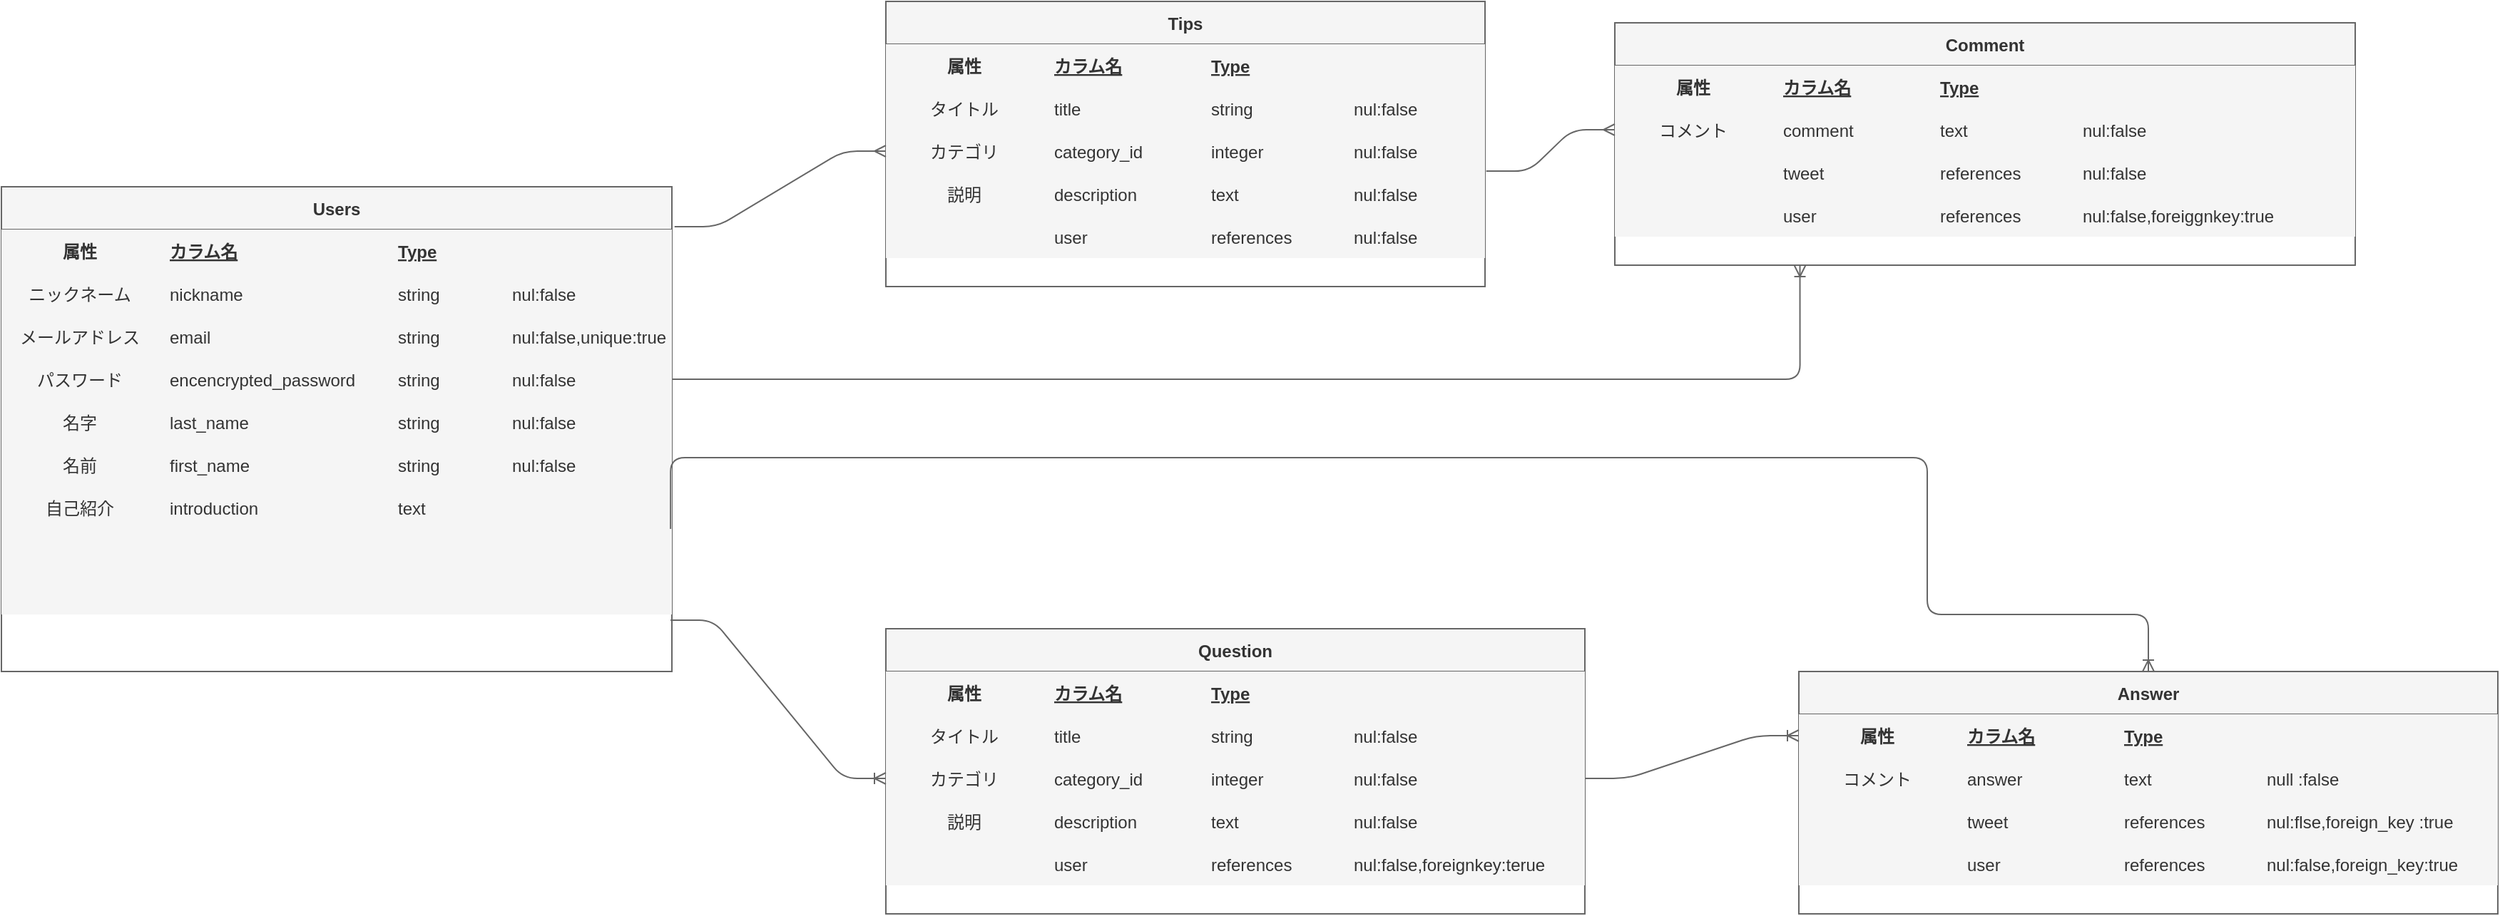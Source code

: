 <mxfile>
    <diagram id="hFUBkZYDd5HjdSjsiQQI" name="ページ1">
        <mxGraphModel dx="728" dy="378" grid="1" gridSize="10" guides="1" tooltips="1" connect="1" arrows="1" fold="1" page="1" pageScale="1" pageWidth="827" pageHeight="1169" background="#FFFFFF" math="0" shadow="0">
            <root>
                <mxCell id="0"/>
                <mxCell id="1" parent="0"/>
                <mxCell id="2" value="Users" style="shape=table;startSize=30;container=1;collapsible=1;childLayout=tableLayout;fixedRows=1;rowLines=0;fontStyle=1;align=center;resizeLast=1;fillColor=#f5f5f5;strokeColor=#666666;fontColor=#333333;" parent="1" vertex="1">
                    <mxGeometry x="110" y="190" width="470" height="340" as="geometry">
                        <mxRectangle x="20" y="60" width="70" height="30" as="alternateBounds"/>
                    </mxGeometry>
                </mxCell>
                <mxCell id="3" value="" style="shape=partialRectangle;collapsible=0;dropTarget=0;pointerEvents=0;fillColor=#f5f5f5;top=0;left=0;bottom=1;right=0;points=[[0,0.5],[1,0.5]];portConstraint=eastwest;strokeColor=#666666;fontColor=#333333;" parent="2" vertex="1">
                    <mxGeometry y="30" width="470" height="30" as="geometry"/>
                </mxCell>
                <mxCell id="4" value="属性" style="shape=partialRectangle;connectable=0;fillColor=#f5f5f5;top=0;left=0;bottom=0;right=0;fontStyle=1;overflow=hidden;strokeColor=#666666;fontColor=#333333;" parent="3" vertex="1">
                    <mxGeometry width="110" height="30" as="geometry"/>
                </mxCell>
                <mxCell id="5" value="カラム名" style="shape=partialRectangle;connectable=0;fillColor=#f5f5f5;top=0;left=0;bottom=0;right=0;align=left;spacingLeft=6;fontStyle=5;overflow=hidden;strokeColor=#666666;fontColor=#333333;" parent="3" vertex="1">
                    <mxGeometry x="110" width="160" height="30" as="geometry"/>
                </mxCell>
                <mxCell id="6" value="Type" style="shape=partialRectangle;connectable=0;fillColor=#f5f5f5;top=0;left=0;bottom=0;right=0;align=left;spacingLeft=6;fontStyle=5;overflow=hidden;strokeColor=#666666;fontColor=#333333;" parent="3" vertex="1">
                    <mxGeometry x="270" width="80" height="30" as="geometry"/>
                </mxCell>
                <mxCell id="130" style="shape=partialRectangle;connectable=0;fillColor=#f5f5f5;top=0;left=0;bottom=0;right=0;align=left;spacingLeft=6;fontStyle=5;overflow=hidden;strokeColor=#666666;fontColor=#333333;" vertex="1" parent="3">
                    <mxGeometry x="350" width="120" height="30" as="geometry"/>
                </mxCell>
                <mxCell id="7" value="" style="shape=partialRectangle;collapsible=0;dropTarget=0;pointerEvents=0;fillColor=#f5f5f5;top=0;left=0;bottom=0;right=0;points=[[0,0.5],[1,0.5]];portConstraint=eastwest;strokeColor=#666666;fontColor=#333333;" parent="2" vertex="1">
                    <mxGeometry y="60" width="470" height="30" as="geometry"/>
                </mxCell>
                <mxCell id="8" value="ニックネーム" style="shape=partialRectangle;connectable=0;fillColor=#f5f5f5;top=0;left=0;bottom=0;right=0;editable=1;overflow=hidden;strokeColor=#666666;fontColor=#333333;" parent="7" vertex="1">
                    <mxGeometry width="110" height="30" as="geometry"/>
                </mxCell>
                <mxCell id="9" value="nickname" style="shape=partialRectangle;connectable=0;fillColor=#f5f5f5;top=0;left=0;bottom=0;right=0;align=left;spacingLeft=6;overflow=hidden;strokeColor=#666666;fontColor=#333333;" parent="7" vertex="1">
                    <mxGeometry x="110" width="160" height="30" as="geometry"/>
                </mxCell>
                <mxCell id="10" value="string" style="shape=partialRectangle;connectable=0;fillColor=#f5f5f5;top=0;left=0;bottom=0;right=0;align=left;spacingLeft=6;overflow=hidden;strokeColor=#666666;fontColor=#333333;" parent="7" vertex="1">
                    <mxGeometry x="270" width="80" height="30" as="geometry"/>
                </mxCell>
                <mxCell id="131" value="nul:false" style="shape=partialRectangle;connectable=0;fillColor=#f5f5f5;top=0;left=0;bottom=0;right=0;align=left;spacingLeft=6;overflow=hidden;strokeColor=#666666;fontColor=#333333;" vertex="1" parent="7">
                    <mxGeometry x="350" width="120" height="30" as="geometry"/>
                </mxCell>
                <mxCell id="11" value="" style="shape=partialRectangle;collapsible=0;dropTarget=0;pointerEvents=0;fillColor=#f5f5f5;top=0;left=0;bottom=0;right=0;points=[[0,0.5],[1,0.5]];portConstraint=eastwest;strokeColor=#666666;fontColor=#333333;" parent="2" vertex="1">
                    <mxGeometry y="90" width="470" height="30" as="geometry"/>
                </mxCell>
                <mxCell id="12" value="メールアドレス" style="shape=partialRectangle;connectable=0;fillColor=#f5f5f5;top=0;left=0;bottom=0;right=0;editable=1;overflow=hidden;strokeColor=#666666;fontColor=#333333;" parent="11" vertex="1">
                    <mxGeometry width="110" height="30" as="geometry"/>
                </mxCell>
                <mxCell id="13" value="email" style="shape=partialRectangle;connectable=0;fillColor=#f5f5f5;top=0;left=0;bottom=0;right=0;align=left;spacingLeft=6;overflow=hidden;strokeColor=#666666;fontColor=#333333;" parent="11" vertex="1">
                    <mxGeometry x="110" width="160" height="30" as="geometry"/>
                </mxCell>
                <mxCell id="14" value="string" style="shape=partialRectangle;connectable=0;fillColor=#f5f5f5;top=0;left=0;bottom=0;right=0;align=left;spacingLeft=6;overflow=hidden;strokeColor=#666666;fontColor=#333333;" parent="11" vertex="1">
                    <mxGeometry x="270" width="80" height="30" as="geometry"/>
                </mxCell>
                <mxCell id="132" value="nul:false,unique:true" style="shape=partialRectangle;connectable=0;fillColor=#f5f5f5;top=0;left=0;bottom=0;right=0;align=left;spacingLeft=6;overflow=hidden;strokeColor=#666666;fontColor=#333333;" vertex="1" parent="11">
                    <mxGeometry x="350" width="120" height="30" as="geometry"/>
                </mxCell>
                <mxCell id="15" value="" style="shape=partialRectangle;collapsible=0;dropTarget=0;pointerEvents=0;fillColor=#f5f5f5;top=0;left=0;bottom=0;right=0;points=[[0,0.5],[1,0.5]];portConstraint=eastwest;strokeColor=#666666;fontColor=#333333;" parent="2" vertex="1">
                    <mxGeometry y="120" width="470" height="30" as="geometry"/>
                </mxCell>
                <mxCell id="16" value="パスワード" style="shape=partialRectangle;connectable=0;fillColor=#f5f5f5;top=0;left=0;bottom=0;right=0;editable=1;overflow=hidden;align=center;verticalAlign=middle;strokeColor=#666666;fontColor=#333333;" parent="15" vertex="1">
                    <mxGeometry width="110" height="30" as="geometry"/>
                </mxCell>
                <mxCell id="17" value="encencrypted_password" style="shape=partialRectangle;connectable=0;fillColor=#f5f5f5;top=0;left=0;bottom=0;right=0;align=left;spacingLeft=6;overflow=hidden;strokeColor=#666666;fontColor=#333333;" parent="15" vertex="1">
                    <mxGeometry x="110" width="160" height="30" as="geometry"/>
                </mxCell>
                <mxCell id="18" value="string" style="shape=partialRectangle;connectable=0;fillColor=#f5f5f5;top=0;left=0;bottom=0;right=0;align=left;spacingLeft=6;overflow=hidden;strokeColor=#666666;fontColor=#333333;" parent="15" vertex="1">
                    <mxGeometry x="270" width="80" height="30" as="geometry"/>
                </mxCell>
                <mxCell id="133" value="nul:false" style="shape=partialRectangle;connectable=0;fillColor=#f5f5f5;top=0;left=0;bottom=0;right=0;align=left;spacingLeft=6;overflow=hidden;strokeColor=#666666;fontColor=#333333;" vertex="1" parent="15">
                    <mxGeometry x="350" width="120" height="30" as="geometry"/>
                </mxCell>
                <mxCell id="19" value="" style="shape=partialRectangle;collapsible=0;dropTarget=0;pointerEvents=0;fillColor=#f5f5f5;top=0;left=0;bottom=0;right=0;points=[[0,0.5],[1,0.5]];portConstraint=eastwest;strokeColor=#666666;fontColor=#333333;" parent="2" vertex="1">
                    <mxGeometry y="150" width="470" height="30" as="geometry"/>
                </mxCell>
                <mxCell id="20" value="名字" style="shape=partialRectangle;connectable=0;fillColor=#f5f5f5;top=0;left=0;bottom=0;right=0;editable=1;overflow=hidden;align=center;verticalAlign=middle;strokeColor=#666666;fontColor=#333333;" parent="19" vertex="1">
                    <mxGeometry width="110" height="30" as="geometry"/>
                </mxCell>
                <mxCell id="21" value="last_name" style="shape=partialRectangle;connectable=0;fillColor=#f5f5f5;top=0;left=0;bottom=0;right=0;align=left;spacingLeft=6;overflow=hidden;strokeColor=#666666;fontColor=#333333;" parent="19" vertex="1">
                    <mxGeometry x="110" width="160" height="30" as="geometry"/>
                </mxCell>
                <mxCell id="22" value="string" style="shape=partialRectangle;connectable=0;fillColor=#f5f5f5;top=0;left=0;bottom=0;right=0;align=left;spacingLeft=6;overflow=hidden;strokeColor=#666666;fontColor=#333333;" parent="19" vertex="1">
                    <mxGeometry x="270" width="80" height="30" as="geometry"/>
                </mxCell>
                <mxCell id="134" value="nul:false" style="shape=partialRectangle;connectable=0;fillColor=#f5f5f5;top=0;left=0;bottom=0;right=0;align=left;spacingLeft=6;overflow=hidden;strokeColor=#666666;fontColor=#333333;" vertex="1" parent="19">
                    <mxGeometry x="350" width="120" height="30" as="geometry"/>
                </mxCell>
                <mxCell id="23" value="" style="shape=partialRectangle;collapsible=0;dropTarget=0;pointerEvents=0;fillColor=#f5f5f5;top=0;left=0;bottom=0;right=0;points=[[0,0.5],[1,0.5]];portConstraint=eastwest;strokeColor=#666666;fontColor=#333333;" parent="2" vertex="1">
                    <mxGeometry y="180" width="470" height="30" as="geometry"/>
                </mxCell>
                <mxCell id="24" value="名前" style="shape=partialRectangle;connectable=0;fillColor=#f5f5f5;top=0;left=0;bottom=0;right=0;editable=1;overflow=hidden;align=center;verticalAlign=middle;strokeColor=#666666;fontColor=#333333;" parent="23" vertex="1">
                    <mxGeometry width="110" height="30" as="geometry"/>
                </mxCell>
                <mxCell id="25" value="first_name" style="shape=partialRectangle;connectable=0;fillColor=#f5f5f5;top=0;left=0;bottom=0;right=0;align=left;spacingLeft=6;overflow=hidden;strokeColor=#666666;fontColor=#333333;" parent="23" vertex="1">
                    <mxGeometry x="110" width="160" height="30" as="geometry"/>
                </mxCell>
                <mxCell id="26" value="string" style="shape=partialRectangle;connectable=0;fillColor=#f5f5f5;top=0;left=0;bottom=0;right=0;align=left;spacingLeft=6;overflow=hidden;strokeColor=#666666;fontColor=#333333;" parent="23" vertex="1">
                    <mxGeometry x="270" width="80" height="30" as="geometry"/>
                </mxCell>
                <mxCell id="135" value="nul:false" style="shape=partialRectangle;connectable=0;fillColor=#f5f5f5;top=0;left=0;bottom=0;right=0;align=left;spacingLeft=6;overflow=hidden;strokeColor=#666666;fontColor=#333333;" vertex="1" parent="23">
                    <mxGeometry x="350" width="120" height="30" as="geometry"/>
                </mxCell>
                <mxCell id="27" value="" style="shape=partialRectangle;collapsible=0;dropTarget=0;pointerEvents=0;fillColor=#f5f5f5;top=0;left=0;bottom=0;right=0;points=[[0,0.5],[1,0.5]];portConstraint=eastwest;strokeColor=#666666;fontColor=#333333;" parent="2" vertex="1">
                    <mxGeometry y="210" width="470" height="30" as="geometry"/>
                </mxCell>
                <mxCell id="28" value="自己紹介" style="shape=partialRectangle;connectable=0;fillColor=#f5f5f5;top=0;left=0;bottom=0;right=0;editable=1;overflow=hidden;align=center;verticalAlign=middle;strokeColor=#666666;fontColor=#333333;" parent="27" vertex="1">
                    <mxGeometry width="110" height="30" as="geometry"/>
                </mxCell>
                <mxCell id="29" value="introduction" style="shape=partialRectangle;connectable=0;fillColor=#f5f5f5;top=0;left=0;bottom=0;right=0;align=left;spacingLeft=6;overflow=hidden;strokeColor=#666666;fontColor=#333333;" parent="27" vertex="1">
                    <mxGeometry x="110" width="160" height="30" as="geometry"/>
                </mxCell>
                <mxCell id="30" value="text" style="shape=partialRectangle;connectable=0;fillColor=#f5f5f5;top=0;left=0;bottom=0;right=0;align=left;spacingLeft=6;overflow=hidden;strokeColor=#666666;fontColor=#333333;" parent="27" vertex="1">
                    <mxGeometry x="270" width="80" height="30" as="geometry"/>
                </mxCell>
                <mxCell id="136" value="" style="shape=partialRectangle;connectable=0;fillColor=#f5f5f5;top=0;left=0;bottom=0;right=0;align=left;spacingLeft=6;overflow=hidden;strokeColor=#666666;fontColor=#333333;" vertex="1" parent="27">
                    <mxGeometry x="350" width="120" height="30" as="geometry"/>
                </mxCell>
                <mxCell id="31" value="" style="shape=partialRectangle;collapsible=0;dropTarget=0;pointerEvents=0;fillColor=#f5f5f5;top=0;left=0;bottom=0;right=0;points=[[0,0.5],[1,0.5]];portConstraint=eastwest;strokeColor=#666666;fontColor=#333333;" parent="2" vertex="1">
                    <mxGeometry y="240" width="470" height="30" as="geometry"/>
                </mxCell>
                <mxCell id="32" value="" style="shape=partialRectangle;connectable=0;fillColor=#f5f5f5;top=0;left=0;bottom=0;right=0;editable=1;overflow=hidden;align=center;verticalAlign=middle;strokeColor=#666666;fontColor=#333333;" parent="31" vertex="1">
                    <mxGeometry width="110" height="30" as="geometry"/>
                </mxCell>
                <mxCell id="33" value="" style="shape=partialRectangle;connectable=0;fillColor=#f5f5f5;top=0;left=0;bottom=0;right=0;align=left;spacingLeft=6;overflow=hidden;strokeColor=#666666;fontColor=#333333;" parent="31" vertex="1">
                    <mxGeometry x="110" width="160" height="30" as="geometry"/>
                </mxCell>
                <mxCell id="34" value="" style="shape=partialRectangle;connectable=0;fillColor=#f5f5f5;top=0;left=0;bottom=0;right=0;align=left;spacingLeft=6;overflow=hidden;strokeColor=#666666;fontColor=#333333;" parent="31" vertex="1">
                    <mxGeometry x="270" width="80" height="30" as="geometry"/>
                </mxCell>
                <mxCell id="137" style="shape=partialRectangle;connectable=0;fillColor=#f5f5f5;top=0;left=0;bottom=0;right=0;align=left;spacingLeft=6;overflow=hidden;strokeColor=#666666;fontColor=#333333;" vertex="1" parent="31">
                    <mxGeometry x="350" width="120" height="30" as="geometry"/>
                </mxCell>
                <mxCell id="35" value="" style="shape=partialRectangle;collapsible=0;dropTarget=0;pointerEvents=0;fillColor=#f5f5f5;top=0;left=0;bottom=0;right=0;points=[[0,0.5],[1,0.5]];portConstraint=eastwest;strokeColor=#666666;fontColor=#333333;" parent="2" vertex="1">
                    <mxGeometry y="270" width="470" height="30" as="geometry"/>
                </mxCell>
                <mxCell id="36" value="" style="shape=partialRectangle;connectable=0;fillColor=#f5f5f5;top=0;left=0;bottom=0;right=0;editable=1;overflow=hidden;align=center;verticalAlign=middle;strokeColor=#666666;fontColor=#333333;" parent="35" vertex="1">
                    <mxGeometry width="110" height="30" as="geometry"/>
                </mxCell>
                <mxCell id="37" value="" style="shape=partialRectangle;connectable=0;fillColor=#f5f5f5;top=0;left=0;bottom=0;right=0;align=left;spacingLeft=6;overflow=hidden;strokeColor=#666666;fontColor=#333333;" parent="35" vertex="1">
                    <mxGeometry x="110" width="160" height="30" as="geometry"/>
                </mxCell>
                <mxCell id="38" value="" style="shape=partialRectangle;connectable=0;fillColor=#f5f5f5;top=0;left=0;bottom=0;right=0;align=left;spacingLeft=6;overflow=hidden;strokeColor=#666666;fontColor=#333333;" parent="35" vertex="1">
                    <mxGeometry x="270" width="80" height="30" as="geometry"/>
                </mxCell>
                <mxCell id="138" style="shape=partialRectangle;connectable=0;fillColor=#f5f5f5;top=0;left=0;bottom=0;right=0;align=left;spacingLeft=6;overflow=hidden;strokeColor=#666666;fontColor=#333333;" vertex="1" parent="35">
                    <mxGeometry x="350" width="120" height="30" as="geometry"/>
                </mxCell>
                <mxCell id="40" value="Tips" style="shape=table;startSize=30;container=1;collapsible=1;childLayout=tableLayout;fixedRows=1;rowLines=0;fontStyle=1;align=center;resizeLast=1;fillColor=#f5f5f5;strokeColor=#666666;fontColor=#333333;swimlaneFillColor=none;" parent="1" vertex="1">
                    <mxGeometry x="730" y="60" width="420" height="200" as="geometry">
                        <mxRectangle x="330" y="50" width="70" height="30" as="alternateBounds"/>
                    </mxGeometry>
                </mxCell>
                <mxCell id="41" value="" style="shape=partialRectangle;collapsible=0;dropTarget=0;pointerEvents=0;fillColor=#f5f5f5;top=0;left=0;bottom=1;right=0;points=[[0,0.5],[1,0.5]];portConstraint=eastwest;strokeColor=#666666;fontColor=#333333;" parent="40" vertex="1">
                    <mxGeometry y="30" width="420" height="30" as="geometry"/>
                </mxCell>
                <mxCell id="42" value="属性" style="shape=partialRectangle;connectable=0;fillColor=#f5f5f5;top=0;left=0;bottom=0;right=0;fontStyle=1;overflow=hidden;strokeColor=#666666;fontColor=#333333;" parent="41" vertex="1">
                    <mxGeometry width="110" height="30" as="geometry"/>
                </mxCell>
                <mxCell id="43" value="カラム名" style="shape=partialRectangle;connectable=0;fillColor=#f5f5f5;top=0;left=0;bottom=0;right=0;align=left;spacingLeft=6;fontStyle=5;overflow=hidden;strokeColor=#666666;fontColor=#333333;" parent="41" vertex="1">
                    <mxGeometry x="110" width="110" height="30" as="geometry"/>
                </mxCell>
                <mxCell id="44" value="Type" style="shape=partialRectangle;connectable=0;fillColor=#f5f5f5;top=0;left=0;bottom=0;right=0;align=left;spacingLeft=6;fontStyle=5;overflow=hidden;strokeColor=#666666;fontColor=#333333;" parent="41" vertex="1">
                    <mxGeometry x="220" width="100" height="30" as="geometry"/>
                </mxCell>
                <mxCell id="139" style="shape=partialRectangle;connectable=0;fillColor=#f5f5f5;top=0;left=0;bottom=0;right=0;align=left;spacingLeft=6;fontStyle=5;overflow=hidden;strokeColor=#666666;fontColor=#333333;" vertex="1" parent="41">
                    <mxGeometry x="320" width="100" height="30" as="geometry"/>
                </mxCell>
                <mxCell id="45" value="" style="shape=partialRectangle;collapsible=0;dropTarget=0;pointerEvents=0;fillColor=#f5f5f5;top=0;left=0;bottom=0;right=0;points=[[0,0.5],[1,0.5]];portConstraint=eastwest;strokeColor=#666666;fontColor=#333333;" parent="40" vertex="1">
                    <mxGeometry y="60" width="420" height="30" as="geometry"/>
                </mxCell>
                <mxCell id="46" value="タイトル" style="shape=partialRectangle;connectable=0;fillColor=#f5f5f5;top=0;left=0;bottom=0;right=0;editable=1;overflow=hidden;strokeColor=#666666;fontColor=#333333;" parent="45" vertex="1">
                    <mxGeometry width="110" height="30" as="geometry"/>
                </mxCell>
                <mxCell id="47" value="title" style="shape=partialRectangle;connectable=0;fillColor=#f5f5f5;top=0;left=0;bottom=0;right=0;align=left;spacingLeft=6;overflow=hidden;strokeColor=#666666;fontColor=#333333;" parent="45" vertex="1">
                    <mxGeometry x="110" width="110" height="30" as="geometry"/>
                </mxCell>
                <mxCell id="48" value="string" style="shape=partialRectangle;connectable=0;fillColor=#f5f5f5;top=0;left=0;bottom=0;right=0;align=left;spacingLeft=6;overflow=hidden;strokeColor=#666666;fontColor=#333333;" parent="45" vertex="1">
                    <mxGeometry x="220" width="100" height="30" as="geometry"/>
                </mxCell>
                <mxCell id="140" value="nul:false" style="shape=partialRectangle;connectable=0;fillColor=#f5f5f5;top=0;left=0;bottom=0;right=0;align=left;spacingLeft=6;overflow=hidden;strokeColor=#666666;fontColor=#333333;" vertex="1" parent="45">
                    <mxGeometry x="320" width="100" height="30" as="geometry"/>
                </mxCell>
                <mxCell id="49" value="" style="shape=partialRectangle;collapsible=0;dropTarget=0;pointerEvents=0;fillColor=#f5f5f5;top=0;left=0;bottom=0;right=0;points=[[0,0.5],[1,0.5]];portConstraint=eastwest;strokeColor=#666666;fontColor=#333333;" parent="40" vertex="1">
                    <mxGeometry y="90" width="420" height="30" as="geometry"/>
                </mxCell>
                <mxCell id="50" value="カテゴリ" style="shape=partialRectangle;connectable=0;fillColor=#f5f5f5;top=0;left=0;bottom=0;right=0;editable=1;overflow=hidden;strokeColor=#666666;fontColor=#333333;" parent="49" vertex="1">
                    <mxGeometry width="110" height="30" as="geometry"/>
                </mxCell>
                <mxCell id="51" value="category_id" style="shape=partialRectangle;connectable=0;fillColor=#f5f5f5;top=0;left=0;bottom=0;right=0;align=left;spacingLeft=6;overflow=hidden;strokeColor=#666666;fontColor=#333333;" parent="49" vertex="1">
                    <mxGeometry x="110" width="110" height="30" as="geometry"/>
                </mxCell>
                <mxCell id="52" value="integer" style="shape=partialRectangle;connectable=0;fillColor=#f5f5f5;top=0;left=0;bottom=0;right=0;align=left;spacingLeft=6;overflow=hidden;strokeColor=#666666;fontColor=#333333;" parent="49" vertex="1">
                    <mxGeometry x="220" width="100" height="30" as="geometry"/>
                </mxCell>
                <mxCell id="141" value="nul:false" style="shape=partialRectangle;connectable=0;fillColor=#f5f5f5;top=0;left=0;bottom=0;right=0;align=left;spacingLeft=6;overflow=hidden;strokeColor=#666666;fontColor=#333333;" vertex="1" parent="49">
                    <mxGeometry x="320" width="100" height="30" as="geometry"/>
                </mxCell>
                <mxCell id="73" value="" style="shape=partialRectangle;collapsible=0;dropTarget=0;pointerEvents=0;fillColor=#f5f5f5;top=0;left=0;bottom=0;right=0;points=[[0,0.5],[1,0.5]];portConstraint=eastwest;strokeColor=#666666;fontColor=#333333;" parent="40" vertex="1">
                    <mxGeometry y="120" width="420" height="30" as="geometry"/>
                </mxCell>
                <mxCell id="74" value="説明" style="shape=partialRectangle;connectable=0;fillColor=#f5f5f5;top=0;left=0;bottom=0;right=0;editable=1;overflow=hidden;align=center;verticalAlign=middle;strokeColor=#666666;fontColor=#333333;" parent="73" vertex="1">
                    <mxGeometry width="110" height="30" as="geometry"/>
                </mxCell>
                <mxCell id="75" value="description" style="shape=partialRectangle;connectable=0;fillColor=#f5f5f5;top=0;left=0;bottom=0;right=0;align=left;spacingLeft=6;overflow=hidden;strokeColor=#666666;fontColor=#333333;" parent="73" vertex="1">
                    <mxGeometry x="110" width="110" height="30" as="geometry"/>
                </mxCell>
                <mxCell id="76" value="text" style="shape=partialRectangle;connectable=0;fillColor=#f5f5f5;top=0;left=0;bottom=0;right=0;align=left;spacingLeft=6;overflow=hidden;strokeColor=#666666;fontColor=#333333;" parent="73" vertex="1">
                    <mxGeometry x="220" width="100" height="30" as="geometry"/>
                </mxCell>
                <mxCell id="142" value="nul:false" style="shape=partialRectangle;connectable=0;fillColor=#f5f5f5;top=0;left=0;bottom=0;right=0;align=left;spacingLeft=6;overflow=hidden;strokeColor=#666666;fontColor=#333333;" vertex="1" parent="73">
                    <mxGeometry x="320" width="100" height="30" as="geometry"/>
                </mxCell>
                <mxCell id="77" value="" style="shape=partialRectangle;collapsible=0;dropTarget=0;pointerEvents=0;fillColor=#f5f5f5;top=0;left=0;bottom=0;right=0;points=[[0,0.5],[1,0.5]];portConstraint=eastwest;strokeColor=#666666;fontColor=#333333;" parent="40" vertex="1">
                    <mxGeometry y="150" width="420" height="30" as="geometry"/>
                </mxCell>
                <mxCell id="78" value="" style="shape=partialRectangle;connectable=0;fillColor=#f5f5f5;top=0;left=0;bottom=0;right=0;editable=1;overflow=hidden;align=center;verticalAlign=middle;strokeColor=#666666;fontColor=#333333;" parent="77" vertex="1">
                    <mxGeometry width="110" height="30" as="geometry"/>
                </mxCell>
                <mxCell id="79" value="user" style="shape=partialRectangle;connectable=0;fillColor=#f5f5f5;top=0;left=0;bottom=0;right=0;align=left;spacingLeft=6;overflow=hidden;strokeColor=#666666;fontColor=#333333;" parent="77" vertex="1">
                    <mxGeometry x="110" width="110" height="30" as="geometry"/>
                </mxCell>
                <mxCell id="80" value="references" style="shape=partialRectangle;connectable=0;fillColor=#f5f5f5;top=0;left=0;bottom=0;right=0;align=left;spacingLeft=6;overflow=hidden;strokeColor=#666666;fontColor=#333333;" parent="77" vertex="1">
                    <mxGeometry x="220" width="100" height="30" as="geometry"/>
                </mxCell>
                <mxCell id="143" value="nul:false" style="shape=partialRectangle;connectable=0;fillColor=#f5f5f5;top=0;left=0;bottom=0;right=0;align=left;spacingLeft=6;overflow=hidden;strokeColor=#666666;fontColor=#333333;" vertex="1" parent="77">
                    <mxGeometry x="320" width="100" height="30" as="geometry"/>
                </mxCell>
                <mxCell id="81" value="Question" style="shape=table;startSize=30;container=1;collapsible=1;childLayout=tableLayout;fixedRows=1;rowLines=0;fontStyle=1;align=center;resizeLast=1;fillColor=#f5f5f5;strokeColor=#666666;fontColor=#333333;" vertex="1" parent="1">
                    <mxGeometry x="730" y="500" width="490" height="200" as="geometry">
                        <mxRectangle x="330" y="50" width="70" height="30" as="alternateBounds"/>
                    </mxGeometry>
                </mxCell>
                <mxCell id="82" value="" style="shape=partialRectangle;collapsible=0;dropTarget=0;pointerEvents=0;fillColor=#f5f5f5;top=0;left=0;bottom=1;right=0;points=[[0,0.5],[1,0.5]];portConstraint=eastwest;strokeColor=#666666;fontColor=#333333;" vertex="1" parent="81">
                    <mxGeometry y="30" width="490" height="30" as="geometry"/>
                </mxCell>
                <mxCell id="83" value="属性" style="shape=partialRectangle;connectable=0;fillColor=#f5f5f5;top=0;left=0;bottom=0;right=0;fontStyle=1;overflow=hidden;strokeColor=#666666;fontColor=#333333;" vertex="1" parent="82">
                    <mxGeometry width="110" height="30" as="geometry"/>
                </mxCell>
                <mxCell id="84" value="カラム名" style="shape=partialRectangle;connectable=0;fillColor=#f5f5f5;top=0;left=0;bottom=0;right=0;align=left;spacingLeft=6;fontStyle=5;overflow=hidden;strokeColor=#666666;fontColor=#333333;" vertex="1" parent="82">
                    <mxGeometry x="110" width="110" height="30" as="geometry"/>
                </mxCell>
                <mxCell id="85" value="Type" style="shape=partialRectangle;connectable=0;fillColor=#f5f5f5;top=0;left=0;bottom=0;right=0;align=left;spacingLeft=6;fontStyle=5;overflow=hidden;strokeColor=#666666;fontColor=#333333;" vertex="1" parent="82">
                    <mxGeometry x="220" width="100" height="30" as="geometry"/>
                </mxCell>
                <mxCell id="144" style="shape=partialRectangle;connectable=0;fillColor=#f5f5f5;top=0;left=0;bottom=0;right=0;align=left;spacingLeft=6;fontStyle=5;overflow=hidden;strokeColor=#666666;fontColor=#333333;" vertex="1" parent="82">
                    <mxGeometry x="320" width="170" height="30" as="geometry"/>
                </mxCell>
                <mxCell id="86" value="" style="shape=partialRectangle;collapsible=0;dropTarget=0;pointerEvents=0;fillColor=#f5f5f5;top=0;left=0;bottom=0;right=0;points=[[0,0.5],[1,0.5]];portConstraint=eastwest;strokeColor=#666666;fontColor=#333333;" vertex="1" parent="81">
                    <mxGeometry y="60" width="490" height="30" as="geometry"/>
                </mxCell>
                <mxCell id="87" value="タイトル" style="shape=partialRectangle;connectable=0;fillColor=#f5f5f5;top=0;left=0;bottom=0;right=0;editable=1;overflow=hidden;strokeColor=#666666;fontColor=#333333;" vertex="1" parent="86">
                    <mxGeometry width="110" height="30" as="geometry"/>
                </mxCell>
                <mxCell id="88" value="title" style="shape=partialRectangle;connectable=0;fillColor=#f5f5f5;top=0;left=0;bottom=0;right=0;align=left;spacingLeft=6;overflow=hidden;strokeColor=#666666;fontColor=#333333;" vertex="1" parent="86">
                    <mxGeometry x="110" width="110" height="30" as="geometry"/>
                </mxCell>
                <mxCell id="89" value="string" style="shape=partialRectangle;connectable=0;fillColor=#f5f5f5;top=0;left=0;bottom=0;right=0;align=left;spacingLeft=6;overflow=hidden;strokeColor=#666666;fontColor=#333333;" vertex="1" parent="86">
                    <mxGeometry x="220" width="100" height="30" as="geometry"/>
                </mxCell>
                <mxCell id="145" value="nul:false" style="shape=partialRectangle;connectable=0;fillColor=#f5f5f5;top=0;left=0;bottom=0;right=0;align=left;spacingLeft=6;overflow=hidden;strokeColor=#666666;fontColor=#333333;" vertex="1" parent="86">
                    <mxGeometry x="320" width="170" height="30" as="geometry"/>
                </mxCell>
                <mxCell id="90" value="" style="shape=partialRectangle;collapsible=0;dropTarget=0;pointerEvents=0;fillColor=#f5f5f5;top=0;left=0;bottom=0;right=0;points=[[0,0.5],[1,0.5]];portConstraint=eastwest;strokeColor=#666666;fontColor=#333333;" vertex="1" parent="81">
                    <mxGeometry y="90" width="490" height="30" as="geometry"/>
                </mxCell>
                <mxCell id="91" value="カテゴリ" style="shape=partialRectangle;connectable=0;fillColor=#f5f5f5;top=0;left=0;bottom=0;right=0;editable=1;overflow=hidden;strokeColor=#666666;fontColor=#333333;" vertex="1" parent="90">
                    <mxGeometry width="110" height="30" as="geometry"/>
                </mxCell>
                <mxCell id="92" value="category_id" style="shape=partialRectangle;connectable=0;fillColor=#f5f5f5;top=0;left=0;bottom=0;right=0;align=left;spacingLeft=6;overflow=hidden;strokeColor=#666666;fontColor=#333333;" vertex="1" parent="90">
                    <mxGeometry x="110" width="110" height="30" as="geometry"/>
                </mxCell>
                <mxCell id="93" value="integer" style="shape=partialRectangle;connectable=0;fillColor=#f5f5f5;top=0;left=0;bottom=0;right=0;align=left;spacingLeft=6;overflow=hidden;strokeColor=#666666;fontColor=#333333;" vertex="1" parent="90">
                    <mxGeometry x="220" width="100" height="30" as="geometry"/>
                </mxCell>
                <mxCell id="146" value="nul:false" style="shape=partialRectangle;connectable=0;fillColor=#f5f5f5;top=0;left=0;bottom=0;right=0;align=left;spacingLeft=6;overflow=hidden;strokeColor=#666666;fontColor=#333333;" vertex="1" parent="90">
                    <mxGeometry x="320" width="170" height="30" as="geometry"/>
                </mxCell>
                <mxCell id="94" value="" style="shape=partialRectangle;collapsible=0;dropTarget=0;pointerEvents=0;fillColor=#f5f5f5;top=0;left=0;bottom=0;right=0;points=[[0,0.5],[1,0.5]];portConstraint=eastwest;strokeColor=#666666;fontColor=#333333;" vertex="1" parent="81">
                    <mxGeometry y="120" width="490" height="30" as="geometry"/>
                </mxCell>
                <mxCell id="95" value="説明" style="shape=partialRectangle;connectable=0;fillColor=#f5f5f5;top=0;left=0;bottom=0;right=0;editable=1;overflow=hidden;align=center;verticalAlign=middle;strokeColor=#666666;fontColor=#333333;" vertex="1" parent="94">
                    <mxGeometry width="110" height="30" as="geometry"/>
                </mxCell>
                <mxCell id="96" value="description" style="shape=partialRectangle;connectable=0;fillColor=#f5f5f5;top=0;left=0;bottom=0;right=0;align=left;spacingLeft=6;overflow=hidden;strokeColor=#666666;fontColor=#333333;" vertex="1" parent="94">
                    <mxGeometry x="110" width="110" height="30" as="geometry"/>
                </mxCell>
                <mxCell id="97" value="text" style="shape=partialRectangle;connectable=0;fillColor=#f5f5f5;top=0;left=0;bottom=0;right=0;align=left;spacingLeft=6;overflow=hidden;strokeColor=#666666;fontColor=#333333;" vertex="1" parent="94">
                    <mxGeometry x="220" width="100" height="30" as="geometry"/>
                </mxCell>
                <mxCell id="147" value="nul:false" style="shape=partialRectangle;connectable=0;fillColor=#f5f5f5;top=0;left=0;bottom=0;right=0;align=left;spacingLeft=6;overflow=hidden;strokeColor=#666666;fontColor=#333333;" vertex="1" parent="94">
                    <mxGeometry x="320" width="170" height="30" as="geometry"/>
                </mxCell>
                <mxCell id="98" value="" style="shape=partialRectangle;collapsible=0;dropTarget=0;pointerEvents=0;fillColor=#f5f5f5;top=0;left=0;bottom=0;right=0;points=[[0,0.5],[1,0.5]];portConstraint=eastwest;strokeColor=#666666;fontColor=#333333;" vertex="1" parent="81">
                    <mxGeometry y="150" width="490" height="30" as="geometry"/>
                </mxCell>
                <mxCell id="99" value="" style="shape=partialRectangle;connectable=0;fillColor=#f5f5f5;top=0;left=0;bottom=0;right=0;editable=1;overflow=hidden;align=center;verticalAlign=middle;strokeColor=#666666;fontColor=#333333;" vertex="1" parent="98">
                    <mxGeometry width="110" height="30" as="geometry"/>
                </mxCell>
                <mxCell id="100" value="user" style="shape=partialRectangle;connectable=0;fillColor=#f5f5f5;top=0;left=0;bottom=0;right=0;align=left;spacingLeft=6;overflow=hidden;strokeColor=#666666;fontColor=#333333;" vertex="1" parent="98">
                    <mxGeometry x="110" width="110" height="30" as="geometry"/>
                </mxCell>
                <mxCell id="101" value="references" style="shape=partialRectangle;connectable=0;fillColor=#f5f5f5;top=0;left=0;bottom=0;right=0;align=left;spacingLeft=6;overflow=hidden;strokeColor=#666666;fontColor=#333333;" vertex="1" parent="98">
                    <mxGeometry x="220" width="100" height="30" as="geometry"/>
                </mxCell>
                <mxCell id="148" value="nul:false,foreignkey:terue" style="shape=partialRectangle;connectable=0;fillColor=#f5f5f5;top=0;left=0;bottom=0;right=0;align=left;spacingLeft=6;overflow=hidden;strokeColor=#666666;fontColor=#333333;" vertex="1" parent="98">
                    <mxGeometry x="320" width="170" height="30" as="geometry"/>
                </mxCell>
                <mxCell id="102" value="Comment" style="shape=table;startSize=30;container=1;collapsible=1;childLayout=tableLayout;fixedRows=1;rowLines=0;fontStyle=1;align=center;resizeLast=1;fillColor=#f5f5f5;strokeColor=#666666;fontColor=#333333;" vertex="1" parent="1">
                    <mxGeometry x="1241" y="75" width="519" height="170" as="geometry">
                        <mxRectangle x="330" y="50" width="70" height="30" as="alternateBounds"/>
                    </mxGeometry>
                </mxCell>
                <mxCell id="103" value="" style="shape=partialRectangle;collapsible=0;dropTarget=0;pointerEvents=0;fillColor=#f5f5f5;top=0;left=0;bottom=1;right=0;points=[[0,0.5],[1,0.5]];portConstraint=eastwest;strokeColor=#666666;fontColor=#333333;" vertex="1" parent="102">
                    <mxGeometry y="30" width="519" height="30" as="geometry"/>
                </mxCell>
                <mxCell id="104" value="属性" style="shape=partialRectangle;connectable=0;fillColor=#f5f5f5;top=0;left=0;bottom=0;right=0;fontStyle=1;overflow=hidden;strokeColor=#666666;fontColor=#333333;" vertex="1" parent="103">
                    <mxGeometry width="110" height="30" as="geometry"/>
                </mxCell>
                <mxCell id="105" value="カラム名" style="shape=partialRectangle;connectable=0;fillColor=#f5f5f5;top=0;left=0;bottom=0;right=0;align=left;spacingLeft=6;fontStyle=5;overflow=hidden;strokeColor=#666666;fontColor=#333333;" vertex="1" parent="103">
                    <mxGeometry x="110" width="110" height="30" as="geometry"/>
                </mxCell>
                <mxCell id="106" value="Type" style="shape=partialRectangle;connectable=0;fillColor=#f5f5f5;top=0;left=0;bottom=0;right=0;align=left;spacingLeft=6;fontStyle=5;overflow=hidden;strokeColor=#666666;fontColor=#333333;" vertex="1" parent="103">
                    <mxGeometry x="220" width="100" height="30" as="geometry"/>
                </mxCell>
                <mxCell id="149" style="shape=partialRectangle;connectable=0;fillColor=#f5f5f5;top=0;left=0;bottom=0;right=0;align=left;spacingLeft=6;fontStyle=5;overflow=hidden;strokeColor=#666666;fontColor=#333333;" vertex="1" parent="103">
                    <mxGeometry x="320" width="199" height="30" as="geometry"/>
                </mxCell>
                <mxCell id="107" value="" style="shape=partialRectangle;collapsible=0;dropTarget=0;pointerEvents=0;fillColor=#f5f5f5;top=0;left=0;bottom=0;right=0;points=[[0,0.5],[1,0.5]];portConstraint=eastwest;strokeColor=#666666;fontColor=#333333;" vertex="1" parent="102">
                    <mxGeometry y="60" width="519" height="30" as="geometry"/>
                </mxCell>
                <mxCell id="108" value="コメント" style="shape=partialRectangle;connectable=0;fillColor=#f5f5f5;top=0;left=0;bottom=0;right=0;editable=1;overflow=hidden;strokeColor=#666666;fontColor=#333333;" vertex="1" parent="107">
                    <mxGeometry width="110" height="30" as="geometry"/>
                </mxCell>
                <mxCell id="109" value="comment" style="shape=partialRectangle;connectable=0;fillColor=#f5f5f5;top=0;left=0;bottom=0;right=0;align=left;spacingLeft=6;overflow=hidden;strokeColor=#666666;fontColor=#333333;" vertex="1" parent="107">
                    <mxGeometry x="110" width="110" height="30" as="geometry"/>
                </mxCell>
                <mxCell id="110" value="text" style="shape=partialRectangle;connectable=0;fillColor=#f5f5f5;top=0;left=0;bottom=0;right=0;align=left;spacingLeft=6;overflow=hidden;strokeColor=#666666;fontColor=#333333;" vertex="1" parent="107">
                    <mxGeometry x="220" width="100" height="30" as="geometry"/>
                </mxCell>
                <mxCell id="150" value="nul:false" style="shape=partialRectangle;connectable=0;fillColor=#f5f5f5;top=0;left=0;bottom=0;right=0;align=left;spacingLeft=6;overflow=hidden;strokeColor=#666666;fontColor=#333333;" vertex="1" parent="107">
                    <mxGeometry x="320" width="199" height="30" as="geometry"/>
                </mxCell>
                <mxCell id="111" value="" style="shape=partialRectangle;collapsible=0;dropTarget=0;pointerEvents=0;fillColor=#f5f5f5;top=0;left=0;bottom=0;right=0;points=[[0,0.5],[1,0.5]];portConstraint=eastwest;strokeColor=#666666;fontColor=#333333;" vertex="1" parent="102">
                    <mxGeometry y="90" width="519" height="30" as="geometry"/>
                </mxCell>
                <mxCell id="112" value="" style="shape=partialRectangle;connectable=0;fillColor=#f5f5f5;top=0;left=0;bottom=0;right=0;editable=1;overflow=hidden;strokeColor=#666666;fontColor=#333333;" vertex="1" parent="111">
                    <mxGeometry width="110" height="30" as="geometry"/>
                </mxCell>
                <mxCell id="113" value="tweet" style="shape=partialRectangle;connectable=0;fillColor=#f5f5f5;top=0;left=0;bottom=0;right=0;align=left;spacingLeft=6;overflow=hidden;strokeColor=#666666;fontColor=#333333;" vertex="1" parent="111">
                    <mxGeometry x="110" width="110" height="30" as="geometry"/>
                </mxCell>
                <mxCell id="114" value="references" style="shape=partialRectangle;connectable=0;fillColor=#f5f5f5;top=0;left=0;bottom=0;right=0;align=left;spacingLeft=6;overflow=hidden;strokeColor=#666666;fontColor=#333333;" vertex="1" parent="111">
                    <mxGeometry x="220" width="100" height="30" as="geometry"/>
                </mxCell>
                <mxCell id="151" value="nul:false" style="shape=partialRectangle;connectable=0;fillColor=#f5f5f5;top=0;left=0;bottom=0;right=0;align=left;spacingLeft=6;overflow=hidden;strokeColor=#666666;fontColor=#333333;" vertex="1" parent="111">
                    <mxGeometry x="320" width="199" height="30" as="geometry"/>
                </mxCell>
                <mxCell id="115" value="" style="shape=partialRectangle;collapsible=0;dropTarget=0;pointerEvents=0;fillColor=#f5f5f5;top=0;left=0;bottom=0;right=0;points=[[0,0.5],[1,0.5]];portConstraint=eastwest;strokeColor=#666666;fontColor=#333333;" vertex="1" parent="102">
                    <mxGeometry y="120" width="519" height="30" as="geometry"/>
                </mxCell>
                <mxCell id="116" value="" style="shape=partialRectangle;connectable=0;fillColor=#f5f5f5;top=0;left=0;bottom=0;right=0;editable=1;overflow=hidden;align=center;verticalAlign=middle;strokeColor=#666666;fontColor=#333333;" vertex="1" parent="115">
                    <mxGeometry width="110" height="30" as="geometry"/>
                </mxCell>
                <mxCell id="117" value="user" style="shape=partialRectangle;connectable=0;fillColor=#f5f5f5;top=0;left=0;bottom=0;right=0;align=left;spacingLeft=6;overflow=hidden;strokeColor=#666666;fontColor=#333333;" vertex="1" parent="115">
                    <mxGeometry x="110" width="110" height="30" as="geometry"/>
                </mxCell>
                <mxCell id="118" value="references" style="shape=partialRectangle;connectable=0;fillColor=#f5f5f5;top=0;left=0;bottom=0;right=0;align=left;spacingLeft=6;overflow=hidden;strokeColor=#666666;fontColor=#333333;" vertex="1" parent="115">
                    <mxGeometry x="220" width="100" height="30" as="geometry"/>
                </mxCell>
                <mxCell id="152" value="nul:false,foreiggnkey:true" style="shape=partialRectangle;connectable=0;fillColor=#f5f5f5;top=0;left=0;bottom=0;right=0;align=left;spacingLeft=6;overflow=hidden;strokeColor=#666666;fontColor=#333333;" vertex="1" parent="115">
                    <mxGeometry x="320" width="199" height="30" as="geometry"/>
                </mxCell>
                <mxCell id="123" value="" style="edgeStyle=entityRelationEdgeStyle;fontSize=12;html=1;endArrow=ERmany;exitX=1.002;exitY=-0.033;exitDx=0;exitDy=0;exitPerimeter=0;entryX=0;entryY=0.5;entryDx=0;entryDy=0;labelBackgroundColor=#F1FAEE;strokeColor=#666666;fontColor=#1D3557;fillColor=#f5f5f5;" edge="1" parent="1" source="73" target="107">
                    <mxGeometry width="100" height="100" relative="1" as="geometry">
                        <mxPoint x="1230" y="410" as="sourcePoint"/>
                        <mxPoint x="1330" y="310" as="targetPoint"/>
                    </mxGeometry>
                </mxCell>
                <mxCell id="124" value="" style="edgeStyle=entityRelationEdgeStyle;fontSize=12;html=1;endArrow=ERmany;exitX=1.004;exitY=-0.067;exitDx=0;exitDy=0;exitPerimeter=0;entryX=0;entryY=0.5;entryDx=0;entryDy=0;labelBackgroundColor=#F1FAEE;strokeColor=#666666;fontColor=#1D3557;fillColor=#f5f5f5;" edge="1" parent="1" source="3" target="49">
                    <mxGeometry width="100" height="100" relative="1" as="geometry">
                        <mxPoint x="700" y="340" as="sourcePoint"/>
                        <mxPoint x="800" y="240" as="targetPoint"/>
                    </mxGeometry>
                </mxCell>
                <mxCell id="125" value="" style="edgeStyle=entityRelationEdgeStyle;fontSize=12;html=1;endArrow=ERoneToMany;exitX=0.998;exitY=1.133;exitDx=0;exitDy=0;entryX=0;entryY=0.5;entryDx=0;entryDy=0;exitPerimeter=0;labelBackgroundColor=#F1FAEE;strokeColor=#666666;fontColor=#1D3557;fillColor=#f5f5f5;" edge="1" parent="1" source="35" target="90">
                    <mxGeometry width="100" height="100" relative="1" as="geometry">
                        <mxPoint x="700" y="400" as="sourcePoint"/>
                        <mxPoint x="800" y="300" as="targetPoint"/>
                    </mxGeometry>
                </mxCell>
                <mxCell id="153" value="Answer" style="shape=table;startSize=30;container=1;collapsible=1;childLayout=tableLayout;fixedRows=1;rowLines=0;fontStyle=1;align=center;resizeLast=1;strokeColor=#666666;fontColor=#333333;fillColor=#f5f5f5;" vertex="1" parent="1">
                    <mxGeometry x="1370" y="530" width="490" height="170" as="geometry">
                        <mxRectangle x="330" y="50" width="70" height="30" as="alternateBounds"/>
                    </mxGeometry>
                </mxCell>
                <mxCell id="154" value="" style="shape=partialRectangle;collapsible=0;dropTarget=0;pointerEvents=0;fillColor=#f5f5f5;top=0;left=0;bottom=1;right=0;points=[[0,0.5],[1,0.5]];portConstraint=eastwest;strokeColor=#666666;fontColor=#333333;" vertex="1" parent="153">
                    <mxGeometry y="30" width="490" height="30" as="geometry"/>
                </mxCell>
                <mxCell id="155" value="属性" style="shape=partialRectangle;connectable=0;fillColor=#f5f5f5;top=0;left=0;bottom=0;right=0;fontStyle=1;overflow=hidden;strokeColor=#666666;fontColor=#333333;" vertex="1" parent="154">
                    <mxGeometry width="110" height="30" as="geometry"/>
                </mxCell>
                <mxCell id="156" value="カラム名" style="shape=partialRectangle;connectable=0;fillColor=#f5f5f5;top=0;left=0;bottom=0;right=0;align=left;spacingLeft=6;fontStyle=5;overflow=hidden;strokeColor=#666666;fontColor=#333333;" vertex="1" parent="154">
                    <mxGeometry x="110" width="110" height="30" as="geometry"/>
                </mxCell>
                <mxCell id="157" value="Type" style="shape=partialRectangle;connectable=0;fillColor=#f5f5f5;top=0;left=0;bottom=0;right=0;align=left;spacingLeft=6;fontStyle=5;overflow=hidden;strokeColor=#666666;fontColor=#333333;" vertex="1" parent="154">
                    <mxGeometry x="220" width="100" height="30" as="geometry"/>
                </mxCell>
                <mxCell id="158" style="shape=partialRectangle;connectable=0;fillColor=#f5f5f5;top=0;left=0;bottom=0;right=0;align=left;spacingLeft=6;fontStyle=5;overflow=hidden;strokeColor=#666666;fontColor=#333333;" vertex="1" parent="154">
                    <mxGeometry x="320" width="170" height="30" as="geometry"/>
                </mxCell>
                <mxCell id="159" value="" style="shape=partialRectangle;collapsible=0;dropTarget=0;pointerEvents=0;fillColor=#f5f5f5;top=0;left=0;bottom=0;right=0;points=[[0,0.5],[1,0.5]];portConstraint=eastwest;strokeColor=#666666;fontColor=#333333;" vertex="1" parent="153">
                    <mxGeometry y="60" width="490" height="30" as="geometry"/>
                </mxCell>
                <mxCell id="160" value="コメント" style="shape=partialRectangle;connectable=0;fillColor=#f5f5f5;top=0;left=0;bottom=0;right=0;editable=1;overflow=hidden;strokeColor=#666666;fontColor=#333333;" vertex="1" parent="159">
                    <mxGeometry width="110" height="30" as="geometry"/>
                </mxCell>
                <mxCell id="161" value="answer" style="shape=partialRectangle;connectable=0;fillColor=#f5f5f5;top=0;left=0;bottom=0;right=0;align=left;spacingLeft=6;overflow=hidden;strokeColor=#666666;fontColor=#333333;" vertex="1" parent="159">
                    <mxGeometry x="110" width="110" height="30" as="geometry"/>
                </mxCell>
                <mxCell id="162" value="text" style="shape=partialRectangle;connectable=0;fillColor=#f5f5f5;top=0;left=0;bottom=0;right=0;align=left;spacingLeft=6;overflow=hidden;strokeColor=#666666;fontColor=#333333;" vertex="1" parent="159">
                    <mxGeometry x="220" width="100" height="30" as="geometry"/>
                </mxCell>
                <mxCell id="163" value="null :false" style="shape=partialRectangle;connectable=0;fillColor=#f5f5f5;top=0;left=0;bottom=0;right=0;align=left;spacingLeft=6;overflow=hidden;strokeColor=#666666;fontColor=#333333;" vertex="1" parent="159">
                    <mxGeometry x="320" width="170" height="30" as="geometry"/>
                </mxCell>
                <mxCell id="164" value="" style="shape=partialRectangle;collapsible=0;dropTarget=0;pointerEvents=0;fillColor=#f5f5f5;top=0;left=0;bottom=0;right=0;points=[[0,0.5],[1,0.5]];portConstraint=eastwest;strokeColor=#666666;fontColor=#333333;" vertex="1" parent="153">
                    <mxGeometry y="90" width="490" height="30" as="geometry"/>
                </mxCell>
                <mxCell id="165" value="" style="shape=partialRectangle;connectable=0;fillColor=#f5f5f5;top=0;left=0;bottom=0;right=0;editable=1;overflow=hidden;strokeColor=#666666;fontColor=#333333;" vertex="1" parent="164">
                    <mxGeometry width="110" height="30" as="geometry"/>
                </mxCell>
                <mxCell id="166" value="tweet" style="shape=partialRectangle;connectable=0;fillColor=#f5f5f5;top=0;left=0;bottom=0;right=0;align=left;spacingLeft=6;overflow=hidden;strokeColor=#666666;fontColor=#333333;" vertex="1" parent="164">
                    <mxGeometry x="110" width="110" height="30" as="geometry"/>
                </mxCell>
                <mxCell id="167" value="references" style="shape=partialRectangle;connectable=0;fillColor=#f5f5f5;top=0;left=0;bottom=0;right=0;align=left;spacingLeft=6;overflow=hidden;strokeColor=#666666;fontColor=#333333;" vertex="1" parent="164">
                    <mxGeometry x="220" width="100" height="30" as="geometry"/>
                </mxCell>
                <mxCell id="168" value="nul:flse,foreign_key :true" style="shape=partialRectangle;connectable=0;fillColor=#f5f5f5;top=0;left=0;bottom=0;right=0;align=left;spacingLeft=6;overflow=hidden;strokeColor=#666666;fontColor=#333333;" vertex="1" parent="164">
                    <mxGeometry x="320" width="170" height="30" as="geometry"/>
                </mxCell>
                <mxCell id="169" value="" style="shape=partialRectangle;collapsible=0;dropTarget=0;pointerEvents=0;fillColor=#f5f5f5;top=0;left=0;bottom=0;right=0;points=[[0,0.5],[1,0.5]];portConstraint=eastwest;strokeColor=#666666;fontColor=#333333;" vertex="1" parent="153">
                    <mxGeometry y="120" width="490" height="30" as="geometry"/>
                </mxCell>
                <mxCell id="170" value="" style="shape=partialRectangle;connectable=0;fillColor=#f5f5f5;top=0;left=0;bottom=0;right=0;editable=1;overflow=hidden;align=center;verticalAlign=middle;strokeColor=#666666;fontColor=#333333;" vertex="1" parent="169">
                    <mxGeometry width="110" height="30" as="geometry"/>
                </mxCell>
                <mxCell id="171" value="user" style="shape=partialRectangle;connectable=0;fillColor=#f5f5f5;top=0;left=0;bottom=0;right=0;align=left;spacingLeft=6;overflow=hidden;strokeColor=#666666;fontColor=#333333;" vertex="1" parent="169">
                    <mxGeometry x="110" width="110" height="30" as="geometry"/>
                </mxCell>
                <mxCell id="172" value="references" style="shape=partialRectangle;connectable=0;fillColor=#f5f5f5;top=0;left=0;bottom=0;right=0;align=left;spacingLeft=6;overflow=hidden;strokeColor=#666666;fontColor=#333333;" vertex="1" parent="169">
                    <mxGeometry x="220" width="100" height="30" as="geometry"/>
                </mxCell>
                <mxCell id="173" value="nul:false,foreign_key:true" style="shape=partialRectangle;connectable=0;fillColor=#f5f5f5;top=0;left=0;bottom=0;right=0;align=left;spacingLeft=6;overflow=hidden;strokeColor=#666666;fontColor=#333333;" vertex="1" parent="169">
                    <mxGeometry x="320" width="170" height="30" as="geometry"/>
                </mxCell>
                <mxCell id="174" value="" style="edgeStyle=entityRelationEdgeStyle;fontSize=12;html=1;endArrow=ERoneToMany;entryX=0;entryY=0.5;entryDx=0;entryDy=0;exitX=1;exitY=0.5;exitDx=0;exitDy=0;labelBackgroundColor=#F1FAEE;strokeColor=#666666;fontColor=#1D3557;fillColor=#f5f5f5;" edge="1" parent="1" source="90" target="154">
                    <mxGeometry width="100" height="100" relative="1" as="geometry">
                        <mxPoint x="1150" y="460" as="sourcePoint"/>
                        <mxPoint x="1250" y="360" as="targetPoint"/>
                    </mxGeometry>
                </mxCell>
                <mxCell id="176" value="" style="edgeStyle=orthogonalEdgeStyle;fontSize=12;html=1;endArrow=ERoneToMany;exitX=0.998;exitY=0;exitDx=0;exitDy=0;entryX=0.5;entryY=0;entryDx=0;entryDy=0;exitPerimeter=0;labelBackgroundColor=#F1FAEE;strokeColor=#666666;fontColor=#1D3557;fillColor=#f5f5f5;" edge="1" parent="1" source="31" target="153">
                    <mxGeometry width="100" height="100" relative="1" as="geometry">
                        <mxPoint x="640" y="500" as="sourcePoint"/>
                        <mxPoint x="740" y="400" as="targetPoint"/>
                        <Array as="points">
                            <mxPoint x="579" y="380"/>
                            <mxPoint x="1460" y="380"/>
                            <mxPoint x="1460" y="490"/>
                        </Array>
                    </mxGeometry>
                </mxCell>
                <mxCell id="177" value="" style="edgeStyle=orthogonalEdgeStyle;fontSize=12;html=1;endArrow=ERoneToMany;exitX=1;exitY=0.5;exitDx=0;exitDy=0;entryX=0.25;entryY=1;entryDx=0;entryDy=0;labelBackgroundColor=#F1FAEE;strokeColor=#666666;fontColor=#1D3557;fillColor=#f5f5f5;" edge="1" parent="1" source="15" target="102">
                    <mxGeometry width="100" height="100" relative="1" as="geometry">
                        <mxPoint x="730" y="410" as="sourcePoint"/>
                        <mxPoint x="830" y="310" as="targetPoint"/>
                    </mxGeometry>
                </mxCell>
            </root>
        </mxGraphModel>
    </diagram>
</mxfile>